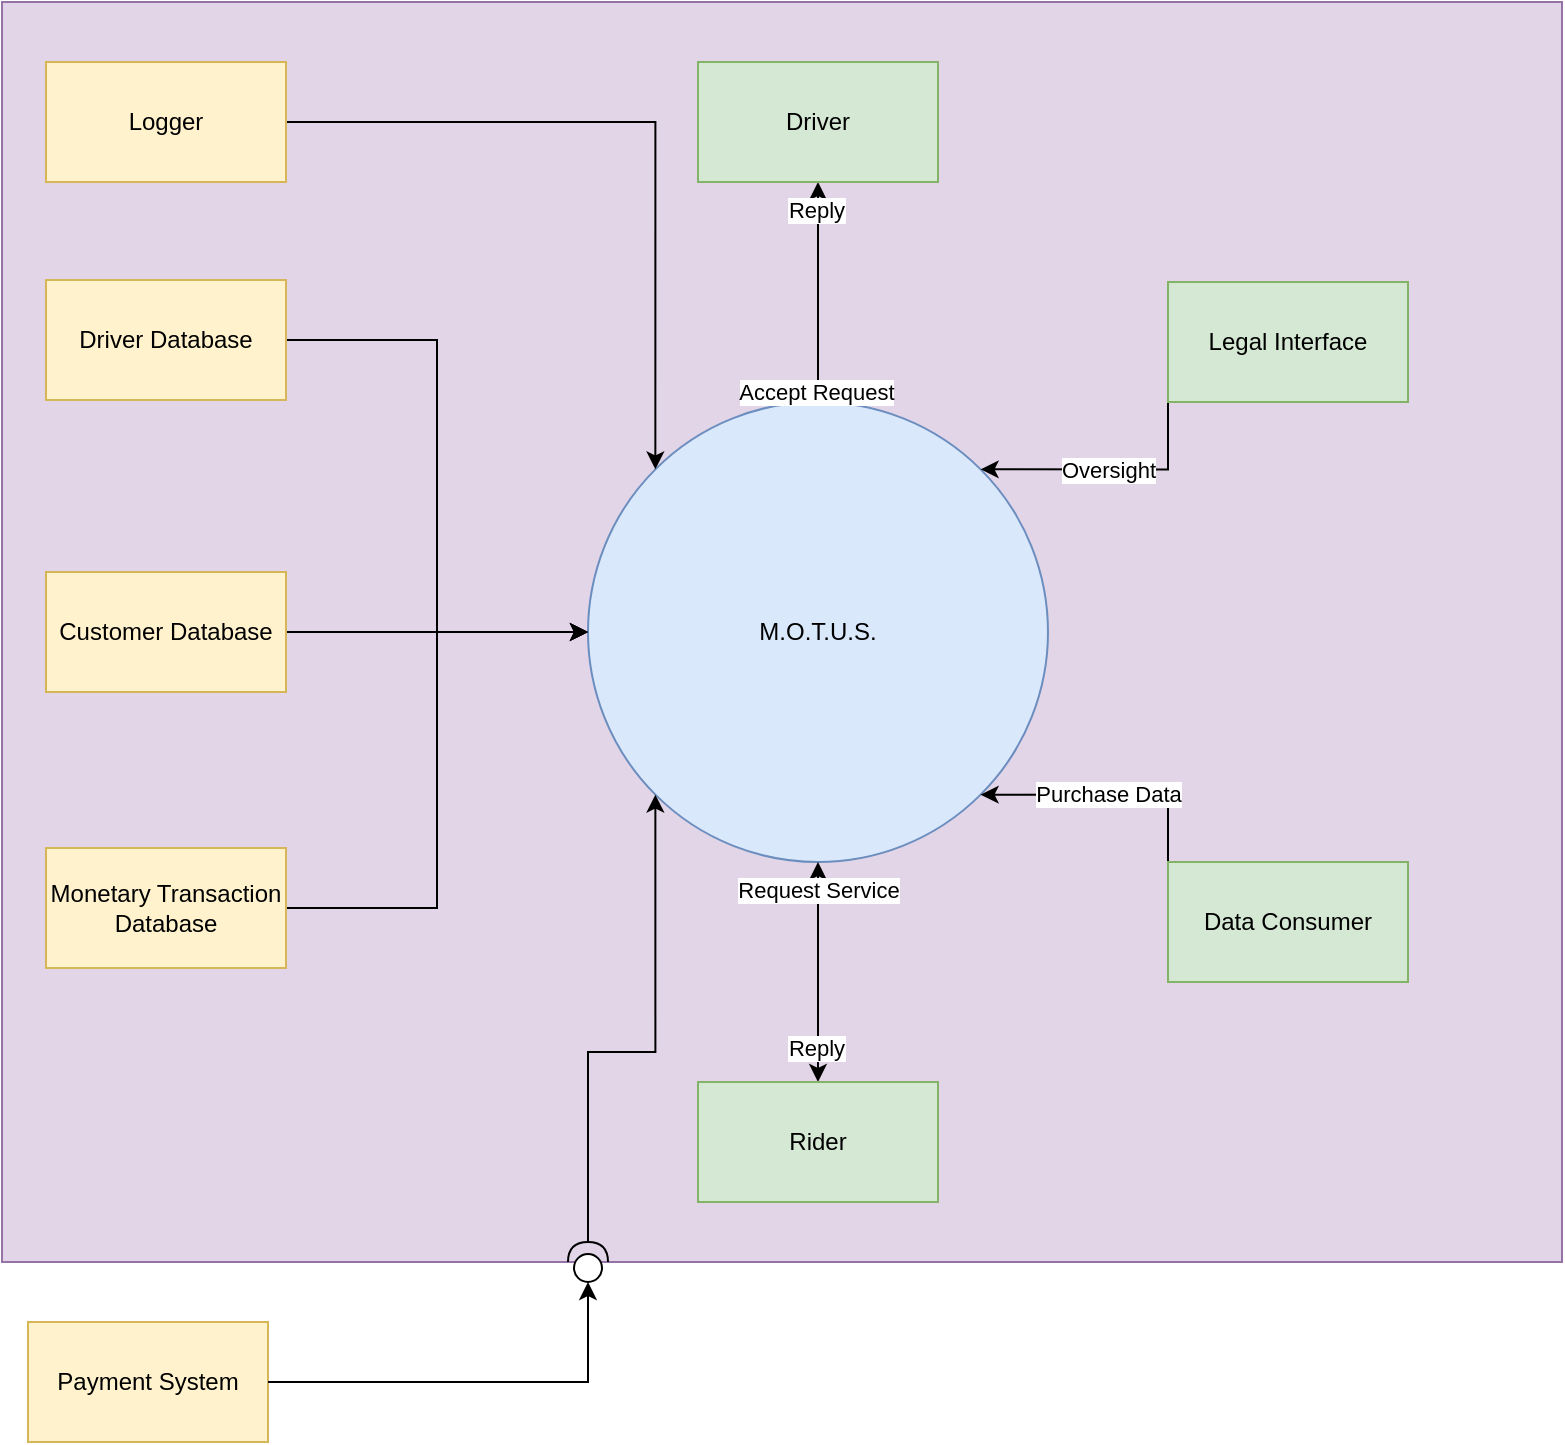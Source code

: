 <mxfile version="22.1.3" type="device">
  <diagram name="Page-1" id="xq2WV1lzTmvQHypfSym9">
    <mxGraphModel dx="1431" dy="930" grid="1" gridSize="10" guides="1" tooltips="1" connect="1" arrows="1" fold="1" page="1" pageScale="1" pageWidth="850" pageHeight="1100" math="0" shadow="0">
      <root>
        <mxCell id="0" />
        <mxCell id="1" parent="0" />
        <mxCell id="R3V4kU16_Sxgj70u8ALS-29" value="" style="rounded=0;whiteSpace=wrap;html=1;fillColor=#e1d5e7;strokeColor=#9673a6;" vertex="1" parent="1">
          <mxGeometry x="17" y="200" width="780" height="630" as="geometry" />
        </mxCell>
        <mxCell id="R3V4kU16_Sxgj70u8ALS-1" value="M.O.T.U.S." style="ellipse;whiteSpace=wrap;html=1;aspect=fixed;fillColor=#dae8fc;movable=1;resizable=1;rotatable=1;deletable=1;editable=1;locked=0;connectable=1;strokeColor=#6c8ebf;" vertex="1" parent="1">
          <mxGeometry x="310" y="400" width="230" height="230" as="geometry" />
        </mxCell>
        <mxCell id="R3V4kU16_Sxgj70u8ALS-10" style="edgeStyle=orthogonalEdgeStyle;rounded=0;orthogonalLoop=1;jettySize=auto;html=1;exitX=0.5;exitY=1;exitDx=0;exitDy=0;entryX=0.5;entryY=0;entryDx=0;entryDy=0;startArrow=classic;startFill=1;" edge="1" parent="1" source="R3V4kU16_Sxgj70u8ALS-2" target="R3V4kU16_Sxgj70u8ALS-1">
          <mxGeometry relative="1" as="geometry" />
        </mxCell>
        <mxCell id="R3V4kU16_Sxgj70u8ALS-11" value="&lt;div&gt;Accept Request&lt;/div&gt;" style="edgeLabel;html=1;align=center;verticalAlign=middle;resizable=0;points=[];" vertex="1" connectable="0" parent="R3V4kU16_Sxgj70u8ALS-10">
          <mxGeometry x="0.075" y="-1" relative="1" as="geometry">
            <mxPoint y="46" as="offset" />
          </mxGeometry>
        </mxCell>
        <mxCell id="R3V4kU16_Sxgj70u8ALS-13" value="Reply" style="edgeLabel;html=1;align=center;verticalAlign=middle;resizable=0;points=[];" vertex="1" connectable="0" parent="R3V4kU16_Sxgj70u8ALS-10">
          <mxGeometry x="-0.75" y="-1" relative="1" as="geometry">
            <mxPoint as="offset" />
          </mxGeometry>
        </mxCell>
        <mxCell id="R3V4kU16_Sxgj70u8ALS-2" value="Driver" style="rounded=0;whiteSpace=wrap;html=1;fillColor=#d5e8d4;strokeColor=#82b366;" vertex="1" parent="1">
          <mxGeometry x="365" y="230" width="120" height="60" as="geometry" />
        </mxCell>
        <mxCell id="R3V4kU16_Sxgj70u8ALS-12" value="Request Service" style="edgeStyle=orthogonalEdgeStyle;rounded=0;orthogonalLoop=1;jettySize=auto;html=1;exitX=0.5;exitY=0;exitDx=0;exitDy=0;entryX=0.5;entryY=1;entryDx=0;entryDy=0;startArrow=classic;startFill=1;" edge="1" parent="1" source="R3V4kU16_Sxgj70u8ALS-3" target="R3V4kU16_Sxgj70u8ALS-1">
          <mxGeometry x="0.75" relative="1" as="geometry">
            <mxPoint as="offset" />
          </mxGeometry>
        </mxCell>
        <mxCell id="R3V4kU16_Sxgj70u8ALS-14" value="&lt;div&gt;Reply&lt;/div&gt;" style="edgeLabel;html=1;align=center;verticalAlign=middle;resizable=0;points=[];" vertex="1" connectable="0" parent="R3V4kU16_Sxgj70u8ALS-12">
          <mxGeometry x="-0.688" y="1" relative="1" as="geometry">
            <mxPoint as="offset" />
          </mxGeometry>
        </mxCell>
        <mxCell id="R3V4kU16_Sxgj70u8ALS-3" value="Rider" style="rounded=0;whiteSpace=wrap;html=1;fillColor=#d5e8d4;strokeColor=#82b366;" vertex="1" parent="1">
          <mxGeometry x="365" y="740" width="120" height="60" as="geometry" />
        </mxCell>
        <mxCell id="R3V4kU16_Sxgj70u8ALS-7" value="&lt;div&gt;Purchase Data&lt;/div&gt;" style="edgeStyle=orthogonalEdgeStyle;rounded=0;orthogonalLoop=1;jettySize=auto;html=1;exitX=0;exitY=0;exitDx=0;exitDy=0;entryX=1;entryY=1;entryDx=0;entryDy=0;" edge="1" parent="1" source="R3V4kU16_Sxgj70u8ALS-4" target="R3V4kU16_Sxgj70u8ALS-1">
          <mxGeometry relative="1" as="geometry" />
        </mxCell>
        <mxCell id="R3V4kU16_Sxgj70u8ALS-4" value="&lt;div&gt;Data Consumer&lt;/div&gt;" style="rounded=0;whiteSpace=wrap;html=1;fillColor=#d5e8d4;strokeColor=#82b366;" vertex="1" parent="1">
          <mxGeometry x="600" y="630" width="120" height="60" as="geometry" />
        </mxCell>
        <mxCell id="R3V4kU16_Sxgj70u8ALS-6" value="&lt;div&gt;Oversight&lt;/div&gt;" style="edgeStyle=orthogonalEdgeStyle;rounded=0;orthogonalLoop=1;jettySize=auto;html=1;exitX=0;exitY=1;exitDx=0;exitDy=0;entryX=1;entryY=0;entryDx=0;entryDy=0;" edge="1" parent="1" source="R3V4kU16_Sxgj70u8ALS-5" target="R3V4kU16_Sxgj70u8ALS-1">
          <mxGeometry relative="1" as="geometry" />
        </mxCell>
        <mxCell id="R3V4kU16_Sxgj70u8ALS-5" value="Legal Interface" style="rounded=0;whiteSpace=wrap;html=1;fillColor=#d5e8d4;strokeColor=#82b366;" vertex="1" parent="1">
          <mxGeometry x="600" y="340" width="120" height="60" as="geometry" />
        </mxCell>
        <mxCell id="R3V4kU16_Sxgj70u8ALS-22" style="edgeStyle=orthogonalEdgeStyle;rounded=0;orthogonalLoop=1;jettySize=auto;html=1;exitX=1;exitY=0.5;exitDx=0;exitDy=0;entryX=0;entryY=0.5;entryDx=0;entryDy=0;" edge="1" parent="1" source="R3V4kU16_Sxgj70u8ALS-15" target="R3V4kU16_Sxgj70u8ALS-1">
          <mxGeometry relative="1" as="geometry" />
        </mxCell>
        <mxCell id="R3V4kU16_Sxgj70u8ALS-15" value="&lt;div&gt;Customer Database&lt;/div&gt;" style="rounded=0;whiteSpace=wrap;html=1;fillColor=#fff2cc;strokeColor=#d6b656;" vertex="1" parent="1">
          <mxGeometry x="39" y="485" width="120" height="60" as="geometry" />
        </mxCell>
        <mxCell id="R3V4kU16_Sxgj70u8ALS-21" style="edgeStyle=orthogonalEdgeStyle;rounded=0;orthogonalLoop=1;jettySize=auto;html=1;exitX=1;exitY=0.5;exitDx=0;exitDy=0;" edge="1" parent="1" source="R3V4kU16_Sxgj70u8ALS-16" target="R3V4kU16_Sxgj70u8ALS-1">
          <mxGeometry relative="1" as="geometry" />
        </mxCell>
        <mxCell id="R3V4kU16_Sxgj70u8ALS-16" value="&lt;div&gt;Monetary Transaction Database&lt;/div&gt;" style="rounded=0;whiteSpace=wrap;html=1;fillColor=#fff2cc;strokeColor=#d6b656;" vertex="1" parent="1">
          <mxGeometry x="39" y="623" width="120" height="60" as="geometry" />
        </mxCell>
        <mxCell id="R3V4kU16_Sxgj70u8ALS-23" style="edgeStyle=orthogonalEdgeStyle;rounded=0;orthogonalLoop=1;jettySize=auto;html=1;exitX=1;exitY=0.5;exitDx=0;exitDy=0;entryX=0;entryY=0.5;entryDx=0;entryDy=0;" edge="1" parent="1" source="R3V4kU16_Sxgj70u8ALS-17" target="R3V4kU16_Sxgj70u8ALS-1">
          <mxGeometry relative="1" as="geometry" />
        </mxCell>
        <mxCell id="R3V4kU16_Sxgj70u8ALS-17" value="&lt;div&gt;Driver Database&lt;/div&gt;" style="rounded=0;whiteSpace=wrap;html=1;fillColor=#fff2cc;strokeColor=#d6b656;" vertex="1" parent="1">
          <mxGeometry x="39" y="339" width="120" height="60" as="geometry" />
        </mxCell>
        <mxCell id="R3V4kU16_Sxgj70u8ALS-19" style="edgeStyle=orthogonalEdgeStyle;rounded=0;orthogonalLoop=1;jettySize=auto;html=1;exitX=1;exitY=0.5;exitDx=0;exitDy=0;entryX=0;entryY=0;entryDx=0;entryDy=0;" edge="1" parent="1" source="R3V4kU16_Sxgj70u8ALS-18" target="R3V4kU16_Sxgj70u8ALS-1">
          <mxGeometry relative="1" as="geometry" />
        </mxCell>
        <mxCell id="R3V4kU16_Sxgj70u8ALS-18" value="Logger" style="rounded=0;whiteSpace=wrap;html=1;fillColor=#fff2cc;strokeColor=#d6b656;" vertex="1" parent="1">
          <mxGeometry x="39" y="230" width="120" height="60" as="geometry" />
        </mxCell>
        <mxCell id="R3V4kU16_Sxgj70u8ALS-25" style="edgeStyle=orthogonalEdgeStyle;rounded=0;orthogonalLoop=1;jettySize=auto;html=1;exitX=1;exitY=0.5;exitDx=0;exitDy=0;entryX=0;entryY=1;entryDx=0;entryDy=0;" edge="1" parent="1" source="R3V4kU16_Sxgj70u8ALS-33" target="R3V4kU16_Sxgj70u8ALS-1">
          <mxGeometry relative="1" as="geometry" />
        </mxCell>
        <mxCell id="R3V4kU16_Sxgj70u8ALS-24" value="&lt;div&gt;Payment System&lt;/div&gt;" style="rounded=0;whiteSpace=wrap;html=1;fillColor=#fff2cc;strokeColor=#d6b656;" vertex="1" parent="1">
          <mxGeometry x="30" y="860" width="120" height="60" as="geometry" />
        </mxCell>
        <mxCell id="R3V4kU16_Sxgj70u8ALS-33" value="" style="shape=providedRequiredInterface;html=1;verticalLabelPosition=bottom;sketch=0;rotation=270;" vertex="1" parent="1">
          <mxGeometry x="300" y="820" width="20" height="20" as="geometry" />
        </mxCell>
        <mxCell id="R3V4kU16_Sxgj70u8ALS-35" style="edgeStyle=orthogonalEdgeStyle;rounded=0;orthogonalLoop=1;jettySize=auto;html=1;exitX=1;exitY=0.5;exitDx=0;exitDy=0;entryX=0;entryY=0.5;entryDx=0;entryDy=0;entryPerimeter=0;" edge="1" parent="1" source="R3V4kU16_Sxgj70u8ALS-24" target="R3V4kU16_Sxgj70u8ALS-33">
          <mxGeometry relative="1" as="geometry" />
        </mxCell>
      </root>
    </mxGraphModel>
  </diagram>
</mxfile>
